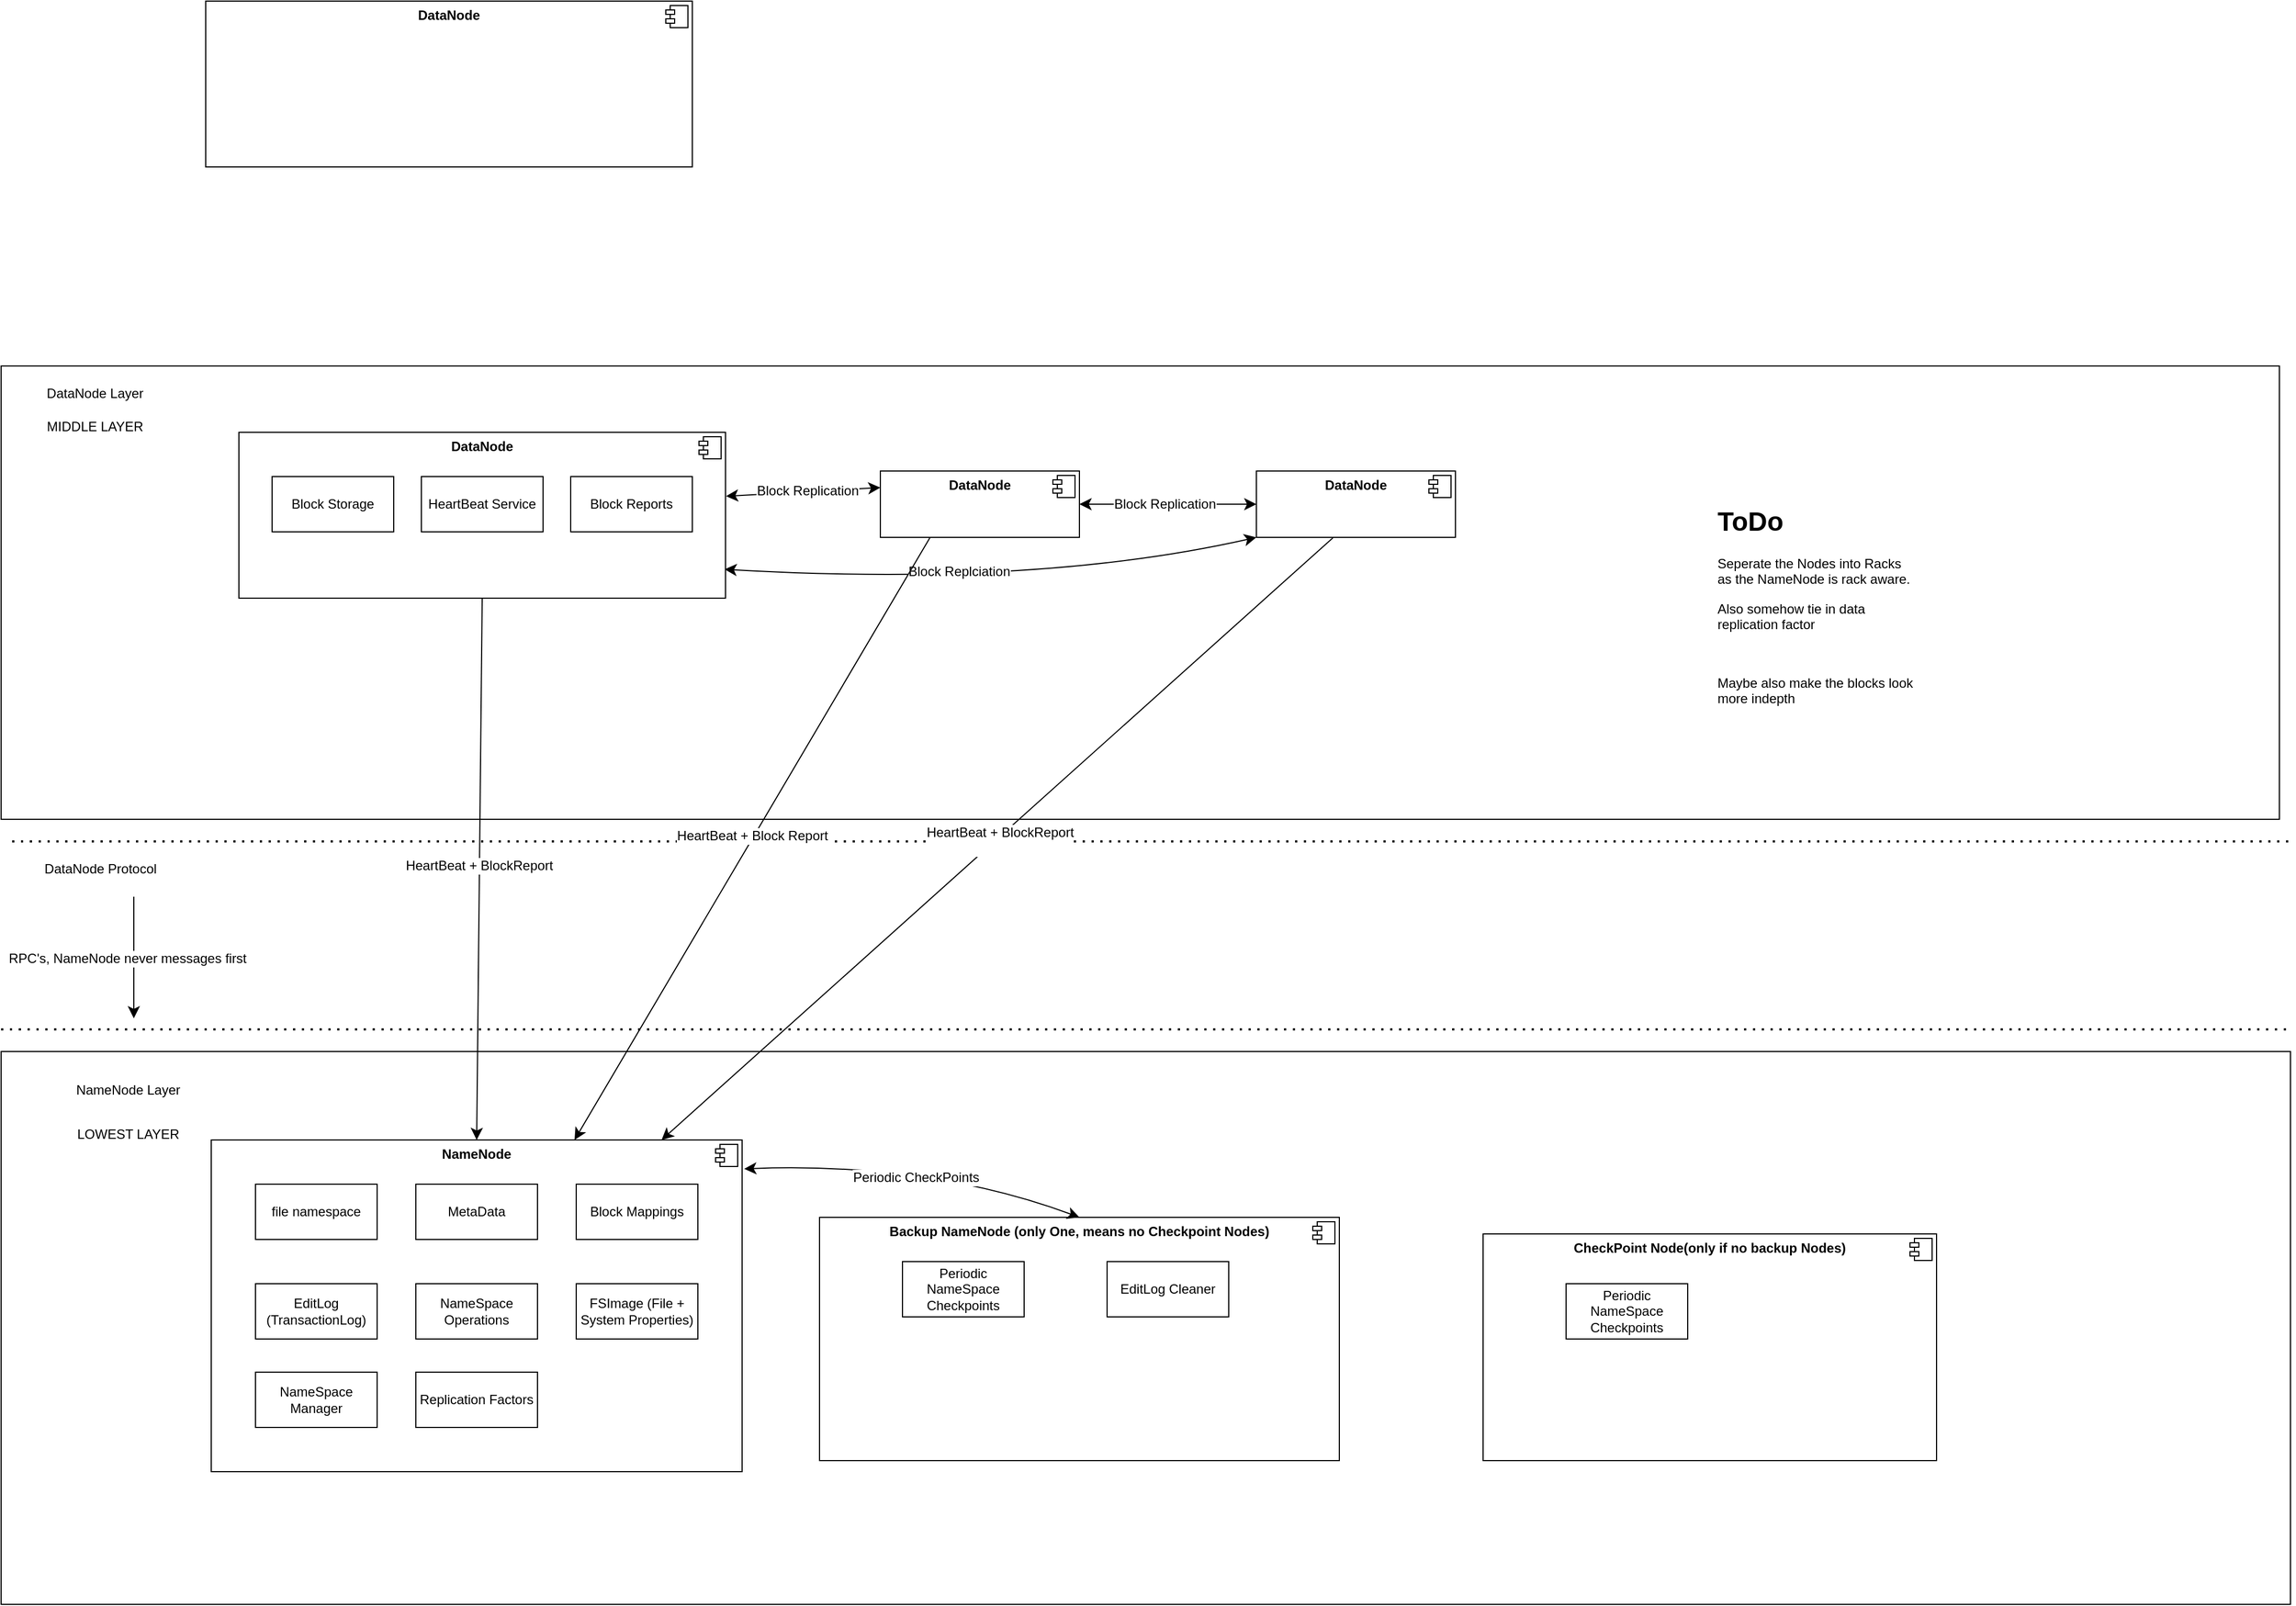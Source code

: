 <mxfile version="28.2.5">
  <diagram name="Page-1" id="KrD1nGRz9nBzj0eb4IKm">
    <mxGraphModel dx="2931" dy="2094" grid="1" gridSize="10" guides="1" tooltips="1" connect="1" arrows="1" fold="1" page="1" pageScale="1" pageWidth="850" pageHeight="1100" math="0" shadow="0">
      <root>
        <mxCell id="0" />
        <mxCell id="1" parent="0" />
        <mxCell id="y0q_RYzRmAZZay-ZsxTT-43" value="" style="rounded=0;whiteSpace=wrap;html=1;" parent="1" vertex="1">
          <mxGeometry x="-790" y="-40" width="2060" height="410" as="geometry" />
        </mxCell>
        <mxCell id="y0q_RYzRmAZZay-ZsxTT-31" value="" style="rounded=0;whiteSpace=wrap;html=1;" parent="1" vertex="1">
          <mxGeometry x="-790" y="580" width="2070" height="500" as="geometry" />
        </mxCell>
        <mxCell id="y0q_RYzRmAZZay-ZsxTT-1" value="&lt;p style=&quot;margin:0px;margin-top:6px;text-align:center;&quot;&gt;&lt;b&gt;NameNode&lt;/b&gt;&lt;/p&gt;&lt;p style=&quot;margin:0px;margin-top:6px;text-align:center;&quot;&gt;&lt;b&gt;&lt;br&gt;&lt;/b&gt;&lt;/p&gt;" style="align=left;overflow=fill;html=1;dropTarget=0;whiteSpace=wrap;" parent="1" vertex="1">
          <mxGeometry x="-600" y="660" width="480" height="300" as="geometry" />
        </mxCell>
        <mxCell id="y0q_RYzRmAZZay-ZsxTT-2" value="" style="shape=component;jettyWidth=8;jettyHeight=4;" parent="y0q_RYzRmAZZay-ZsxTT-1" vertex="1">
          <mxGeometry x="1" width="20" height="20" relative="1" as="geometry">
            <mxPoint x="-24" y="4" as="offset" />
          </mxGeometry>
        </mxCell>
        <mxCell id="y0q_RYzRmAZZay-ZsxTT-7" value="file namespace" style="html=1;whiteSpace=wrap;" parent="1" vertex="1">
          <mxGeometry x="-560" y="700" width="110" height="50" as="geometry" />
        </mxCell>
        <mxCell id="y0q_RYzRmAZZay-ZsxTT-9" value="Block Mappings" style="html=1;whiteSpace=wrap;" parent="1" vertex="1">
          <mxGeometry x="-270" y="700" width="110" height="50" as="geometry" />
        </mxCell>
        <mxCell id="y0q_RYzRmAZZay-ZsxTT-16" value="EditLog (TransactionLog)" style="html=1;whiteSpace=wrap;" parent="1" vertex="1">
          <mxGeometry x="-560" y="790" width="110" height="50" as="geometry" />
        </mxCell>
        <mxCell id="y0q_RYzRmAZZay-ZsxTT-17" value="FSImage (File + System Properties)" style="html=1;whiteSpace=wrap;" parent="1" vertex="1">
          <mxGeometry x="-270" y="790" width="110" height="50" as="geometry" />
        </mxCell>
        <mxCell id="y0q_RYzRmAZZay-ZsxTT-18" value="MetaData" style="html=1;whiteSpace=wrap;" parent="1" vertex="1">
          <mxGeometry x="-415" y="700" width="110" height="50" as="geometry" />
        </mxCell>
        <mxCell id="y0q_RYzRmAZZay-ZsxTT-19" value="NameSpace Operations" style="html=1;whiteSpace=wrap;" parent="1" vertex="1">
          <mxGeometry x="-415" y="790" width="110" height="50" as="geometry" />
        </mxCell>
        <mxCell id="y0q_RYzRmAZZay-ZsxTT-20" value="NameSpace Manager" style="html=1;whiteSpace=wrap;" parent="1" vertex="1">
          <mxGeometry x="-560" y="870" width="110" height="50" as="geometry" />
        </mxCell>
        <mxCell id="y0q_RYzRmAZZay-ZsxTT-21" value="Replication Factors" style="html=1;whiteSpace=wrap;" parent="1" vertex="1">
          <mxGeometry x="-415" y="870" width="110" height="50" as="geometry" />
        </mxCell>
        <mxCell id="y0q_RYzRmAZZay-ZsxTT-22" value="&lt;p style=&quot;margin:0px;margin-top:6px;text-align:center;&quot;&gt;&lt;b&gt;Backup NameNode (only One, means no Checkpoint Nodes)&lt;/b&gt;&lt;/p&gt;" style="align=left;overflow=fill;html=1;dropTarget=0;whiteSpace=wrap;" parent="1" vertex="1">
          <mxGeometry x="-50" y="730" width="470" height="220" as="geometry" />
        </mxCell>
        <mxCell id="y0q_RYzRmAZZay-ZsxTT-23" value="" style="shape=component;jettyWidth=8;jettyHeight=4;" parent="y0q_RYzRmAZZay-ZsxTT-22" vertex="1">
          <mxGeometry x="1" width="20" height="20" relative="1" as="geometry">
            <mxPoint x="-24" y="4" as="offset" />
          </mxGeometry>
        </mxCell>
        <mxCell id="y0q_RYzRmAZZay-ZsxTT-24" style="edgeStyle=none;curved=1;rounded=0;orthogonalLoop=1;jettySize=auto;html=1;exitX=1;exitY=1;exitDx=0;exitDy=0;fontSize=12;startSize=8;endSize=8;" parent="1" source="y0q_RYzRmAZZay-ZsxTT-22" target="y0q_RYzRmAZZay-ZsxTT-22" edge="1">
          <mxGeometry relative="1" as="geometry" />
        </mxCell>
        <mxCell id="y0q_RYzRmAZZay-ZsxTT-25" value="Periodic NameSpace Checkpoints" style="html=1;whiteSpace=wrap;" parent="1" vertex="1">
          <mxGeometry x="25" y="770" width="110" height="50" as="geometry" />
        </mxCell>
        <mxCell id="y0q_RYzRmAZZay-ZsxTT-26" value="&lt;p style=&quot;margin:0px;margin-top:6px;text-align:center;&quot;&gt;&lt;b&gt;CheckPoint Node(only if no backup Nodes)&lt;/b&gt;&lt;/p&gt;" style="align=left;overflow=fill;html=1;dropTarget=0;whiteSpace=wrap;" parent="1" vertex="1">
          <mxGeometry x="550" y="745" width="410" height="205" as="geometry" />
        </mxCell>
        <mxCell id="y0q_RYzRmAZZay-ZsxTT-27" value="" style="shape=component;jettyWidth=8;jettyHeight=4;" parent="y0q_RYzRmAZZay-ZsxTT-26" vertex="1">
          <mxGeometry x="1" width="20" height="20" relative="1" as="geometry">
            <mxPoint x="-24" y="4" as="offset" />
          </mxGeometry>
        </mxCell>
        <mxCell id="y0q_RYzRmAZZay-ZsxTT-28" style="edgeStyle=none;curved=1;rounded=0;orthogonalLoop=1;jettySize=auto;html=1;exitX=1;exitY=1;exitDx=0;exitDy=0;fontSize=12;startSize=8;endSize=8;" parent="1" source="y0q_RYzRmAZZay-ZsxTT-26" target="y0q_RYzRmAZZay-ZsxTT-26" edge="1">
          <mxGeometry relative="1" as="geometry" />
        </mxCell>
        <mxCell id="y0q_RYzRmAZZay-ZsxTT-29" value="Periodic NameSpace Checkpoints" style="html=1;whiteSpace=wrap;" parent="1" vertex="1">
          <mxGeometry x="625" y="790" width="110" height="50" as="geometry" />
        </mxCell>
        <mxCell id="y0q_RYzRmAZZay-ZsxTT-30" value="EditLog Cleaner" style="html=1;whiteSpace=wrap;" parent="1" vertex="1">
          <mxGeometry x="210" y="770" width="110" height="50" as="geometry" />
        </mxCell>
        <mxCell id="y0q_RYzRmAZZay-ZsxTT-32" value="NameNode Layer" style="text;html=1;align=center;verticalAlign=middle;whiteSpace=wrap;rounded=0;" parent="1" vertex="1">
          <mxGeometry x="-760" y="600" width="170" height="30" as="geometry" />
        </mxCell>
        <mxCell id="y0q_RYzRmAZZay-ZsxTT-33" value="LOWEST LAYER" style="text;html=1;align=center;verticalAlign=middle;whiteSpace=wrap;rounded=0;" parent="1" vertex="1">
          <mxGeometry x="-760" y="640" width="170" height="30" as="geometry" />
        </mxCell>
        <mxCell id="y0q_RYzRmAZZay-ZsxTT-34" value="&lt;p style=&quot;margin:0px;margin-top:6px;text-align:center;&quot;&gt;&lt;b&gt;DataNode&lt;/b&gt;&lt;/p&gt;" style="align=left;overflow=fill;html=1;dropTarget=0;whiteSpace=wrap;" parent="1" vertex="1">
          <mxGeometry x="-575" y="20" width="440" height="150" as="geometry" />
        </mxCell>
        <mxCell id="y0q_RYzRmAZZay-ZsxTT-35" value="" style="shape=component;jettyWidth=8;jettyHeight=4;" parent="y0q_RYzRmAZZay-ZsxTT-34" vertex="1">
          <mxGeometry x="1" width="20" height="20" relative="1" as="geometry">
            <mxPoint x="-24" y="4" as="offset" />
          </mxGeometry>
        </mxCell>
        <mxCell id="y0q_RYzRmAZZay-ZsxTT-36" value="Block Storage" style="html=1;whiteSpace=wrap;" parent="1" vertex="1">
          <mxGeometry x="-545" y="60" width="110" height="50" as="geometry" />
        </mxCell>
        <mxCell id="y0q_RYzRmAZZay-ZsxTT-37" value="HeartBeat Service" style="html=1;whiteSpace=wrap;" parent="1" vertex="1">
          <mxGeometry x="-410" y="60" width="110" height="50" as="geometry" />
        </mxCell>
        <mxCell id="y0q_RYzRmAZZay-ZsxTT-38" value="Block Reports" style="html=1;whiteSpace=wrap;" parent="1" vertex="1">
          <mxGeometry x="-275" y="60" width="110" height="50" as="geometry" />
        </mxCell>
        <mxCell id="y0q_RYzRmAZZay-ZsxTT-39" value="&lt;p style=&quot;margin:0px;margin-top:6px;text-align:center;&quot;&gt;&lt;b&gt;DataNode&lt;/b&gt;&lt;/p&gt;" style="align=left;overflow=fill;html=1;dropTarget=0;whiteSpace=wrap;" parent="1" vertex="1">
          <mxGeometry x="5" y="55" width="180" height="60" as="geometry" />
        </mxCell>
        <mxCell id="y0q_RYzRmAZZay-ZsxTT-40" value="" style="shape=component;jettyWidth=8;jettyHeight=4;" parent="y0q_RYzRmAZZay-ZsxTT-39" vertex="1">
          <mxGeometry x="1" width="20" height="20" relative="1" as="geometry">
            <mxPoint x="-24" y="4" as="offset" />
          </mxGeometry>
        </mxCell>
        <mxCell id="y0q_RYzRmAZZay-ZsxTT-41" value="&lt;p style=&quot;margin:0px;margin-top:6px;text-align:center;&quot;&gt;&lt;b&gt;DataNode&lt;/b&gt;&lt;/p&gt;" style="align=left;overflow=fill;html=1;dropTarget=0;whiteSpace=wrap;" parent="1" vertex="1">
          <mxGeometry x="345" y="55" width="180" height="60" as="geometry" />
        </mxCell>
        <mxCell id="y0q_RYzRmAZZay-ZsxTT-42" value="" style="shape=component;jettyWidth=8;jettyHeight=4;" parent="y0q_RYzRmAZZay-ZsxTT-41" vertex="1">
          <mxGeometry x="1" width="20" height="20" relative="1" as="geometry">
            <mxPoint x="-24" y="4" as="offset" />
          </mxGeometry>
        </mxCell>
        <mxCell id="y0q_RYzRmAZZay-ZsxTT-44" value="DataNode Layer" style="text;html=1;align=center;verticalAlign=middle;whiteSpace=wrap;rounded=0;" parent="1" vertex="1">
          <mxGeometry x="-765" y="-30" width="120" height="30" as="geometry" />
        </mxCell>
        <mxCell id="y0q_RYzRmAZZay-ZsxTT-45" value="MIDDLE LAYER" style="text;html=1;align=center;verticalAlign=middle;whiteSpace=wrap;rounded=0;" parent="1" vertex="1">
          <mxGeometry x="-765" width="120" height="30" as="geometry" />
        </mxCell>
        <mxCell id="y0q_RYzRmAZZay-ZsxTT-46" value="&lt;p style=&quot;margin:0px;margin-top:6px;text-align:center;&quot;&gt;&lt;b&gt;DataNode&lt;/b&gt;&lt;/p&gt;" style="align=left;overflow=fill;html=1;dropTarget=0;whiteSpace=wrap;" parent="1" vertex="1">
          <mxGeometry x="-605" y="-370" width="440" height="150" as="geometry" />
        </mxCell>
        <mxCell id="y0q_RYzRmAZZay-ZsxTT-47" value="" style="shape=component;jettyWidth=8;jettyHeight=4;" parent="y0q_RYzRmAZZay-ZsxTT-46" vertex="1">
          <mxGeometry x="1" width="20" height="20" relative="1" as="geometry">
            <mxPoint x="-24" y="4" as="offset" />
          </mxGeometry>
        </mxCell>
        <mxCell id="y0q_RYzRmAZZay-ZsxTT-48" value="" style="endArrow=classic;startArrow=classic;html=1;rounded=0;fontSize=12;startSize=8;endSize=8;curved=1;exitX=1.004;exitY=0.087;exitDx=0;exitDy=0;exitPerimeter=0;entryX=0.5;entryY=0;entryDx=0;entryDy=0;" parent="1" source="y0q_RYzRmAZZay-ZsxTT-1" target="y0q_RYzRmAZZay-ZsxTT-22" edge="1">
          <mxGeometry width="50" height="50" relative="1" as="geometry">
            <mxPoint x="430" y="480" as="sourcePoint" />
            <mxPoint x="480" y="430" as="targetPoint" />
            <Array as="points">
              <mxPoint x="50" y="680" />
            </Array>
          </mxGeometry>
        </mxCell>
        <mxCell id="y0q_RYzRmAZZay-ZsxTT-49" value="Periodic CheckPoints" style="edgeLabel;html=1;align=center;verticalAlign=middle;resizable=0;points=[];fontSize=12;" parent="y0q_RYzRmAZZay-ZsxTT-48" vertex="1" connectable="0">
          <mxGeometry x="-0.014" y="-13" relative="1" as="geometry">
            <mxPoint as="offset" />
          </mxGeometry>
        </mxCell>
        <mxCell id="y0q_RYzRmAZZay-ZsxTT-50" value="" style="endArrow=classic;startArrow=classic;html=1;rounded=0;fontSize=12;startSize=8;endSize=8;curved=1;entryX=1.001;entryY=0.385;entryDx=0;entryDy=0;entryPerimeter=0;exitX=0;exitY=0.25;exitDx=0;exitDy=0;" parent="1" source="y0q_RYzRmAZZay-ZsxTT-39" target="y0q_RYzRmAZZay-ZsxTT-34" edge="1">
          <mxGeometry width="50" height="50" relative="1" as="geometry">
            <mxPoint x="255" y="330" as="sourcePoint" />
            <mxPoint x="305" y="280" as="targetPoint" />
          </mxGeometry>
        </mxCell>
        <mxCell id="y0q_RYzRmAZZay-ZsxTT-51" value="Block Replication" style="edgeLabel;html=1;align=center;verticalAlign=middle;resizable=0;points=[];fontSize=12;" parent="y0q_RYzRmAZZay-ZsxTT-50" vertex="1" connectable="0">
          <mxGeometry x="-0.045" y="-1" relative="1" as="geometry">
            <mxPoint as="offset" />
          </mxGeometry>
        </mxCell>
        <mxCell id="y0q_RYzRmAZZay-ZsxTT-52" value="" style="endArrow=classic;startArrow=classic;html=1;rounded=0;fontSize=12;startSize=8;endSize=8;curved=1;entryX=0;entryY=0.5;entryDx=0;entryDy=0;exitX=1;exitY=0.5;exitDx=0;exitDy=0;" parent="1" source="y0q_RYzRmAZZay-ZsxTT-39" target="y0q_RYzRmAZZay-ZsxTT-41" edge="1">
          <mxGeometry width="50" height="50" relative="1" as="geometry">
            <mxPoint x="115" y="180" as="sourcePoint" />
            <mxPoint x="165" y="130" as="targetPoint" />
          </mxGeometry>
        </mxCell>
        <mxCell id="y0q_RYzRmAZZay-ZsxTT-53" value="Block Replication" style="edgeLabel;html=1;align=center;verticalAlign=middle;resizable=0;points=[];fontSize=12;" parent="y0q_RYzRmAZZay-ZsxTT-52" vertex="1" connectable="0">
          <mxGeometry x="-0.044" relative="1" as="geometry">
            <mxPoint as="offset" />
          </mxGeometry>
        </mxCell>
        <mxCell id="y0q_RYzRmAZZay-ZsxTT-54" value="" style="endArrow=classic;startArrow=classic;html=1;rounded=0;fontSize=12;startSize=8;endSize=8;curved=1;exitX=0.998;exitY=0.826;exitDx=0;exitDy=0;exitPerimeter=0;entryX=0;entryY=1;entryDx=0;entryDy=0;" parent="1" source="y0q_RYzRmAZZay-ZsxTT-34" target="y0q_RYzRmAZZay-ZsxTT-41" edge="1">
          <mxGeometry width="50" height="50" relative="1" as="geometry">
            <mxPoint x="115" y="180" as="sourcePoint" />
            <mxPoint x="165" y="130" as="targetPoint" />
            <Array as="points">
              <mxPoint x="145" y="160" />
            </Array>
          </mxGeometry>
        </mxCell>
        <mxCell id="y0q_RYzRmAZZay-ZsxTT-55" value="Block Replciation" style="edgeLabel;html=1;align=center;verticalAlign=middle;resizable=0;points=[];fontSize=12;" parent="y0q_RYzRmAZZay-ZsxTT-54" vertex="1" connectable="0">
          <mxGeometry x="-0.132" y="10" relative="1" as="geometry">
            <mxPoint as="offset" />
          </mxGeometry>
        </mxCell>
        <mxCell id="h_s1Iq67YSlkJ2WF-TGh-1" value="" style="endArrow=none;dashed=1;html=1;dashPattern=1 3;strokeWidth=2;rounded=0;fontSize=12;startSize=8;endSize=8;curved=1;" edge="1" parent="1">
          <mxGeometry width="50" height="50" relative="1" as="geometry">
            <mxPoint x="-780" y="390" as="sourcePoint" />
            <mxPoint x="1280" y="390" as="targetPoint" />
          </mxGeometry>
        </mxCell>
        <mxCell id="h_s1Iq67YSlkJ2WF-TGh-2" value="" style="endArrow=none;dashed=1;html=1;dashPattern=1 3;strokeWidth=2;rounded=0;fontSize=12;startSize=8;endSize=8;curved=1;" edge="1" parent="1">
          <mxGeometry width="50" height="50" relative="1" as="geometry">
            <mxPoint x="-790" y="560" as="sourcePoint" />
            <mxPoint x="1281.538" y="560" as="targetPoint" />
          </mxGeometry>
        </mxCell>
        <mxCell id="h_s1Iq67YSlkJ2WF-TGh-3" value="DataNode Protocol" style="text;html=1;align=center;verticalAlign=middle;whiteSpace=wrap;rounded=0;" vertex="1" parent="1">
          <mxGeometry x="-780" y="400" width="160" height="30" as="geometry" />
        </mxCell>
        <mxCell id="h_s1Iq67YSlkJ2WF-TGh-4" value="" style="endArrow=classic;html=1;rounded=0;fontSize=12;startSize=8;endSize=8;curved=1;exitX=0.5;exitY=1;exitDx=0;exitDy=0;entryX=0.5;entryY=0;entryDx=0;entryDy=0;" edge="1" parent="1" source="y0q_RYzRmAZZay-ZsxTT-34" target="y0q_RYzRmAZZay-ZsxTT-1">
          <mxGeometry width="50" height="50" relative="1" as="geometry">
            <mxPoint x="-310" y="420" as="sourcePoint" />
            <mxPoint x="50" y="400" as="targetPoint" />
          </mxGeometry>
        </mxCell>
        <mxCell id="h_s1Iq67YSlkJ2WF-TGh-9" value="HeartBeat + BlockReport" style="edgeLabel;html=1;align=center;verticalAlign=middle;resizable=0;points=[];fontSize=12;" vertex="1" connectable="0" parent="h_s1Iq67YSlkJ2WF-TGh-4">
          <mxGeometry x="-0.015" y="-1" relative="1" as="geometry">
            <mxPoint as="offset" />
          </mxGeometry>
        </mxCell>
        <mxCell id="h_s1Iq67YSlkJ2WF-TGh-5" value="" style="endArrow=classic;html=1;rounded=0;fontSize=12;startSize=8;endSize=8;curved=1;exitX=0.25;exitY=1;exitDx=0;exitDy=0;" edge="1" parent="1" source="y0q_RYzRmAZZay-ZsxTT-39" target="y0q_RYzRmAZZay-ZsxTT-1">
          <mxGeometry width="50" height="50" relative="1" as="geometry">
            <mxPoint x="-55" y="480" as="sourcePoint" />
            <mxPoint x="-60" y="970" as="targetPoint" />
          </mxGeometry>
        </mxCell>
        <mxCell id="h_s1Iq67YSlkJ2WF-TGh-8" value="HeartBeat + Block Report" style="edgeLabel;html=1;align=center;verticalAlign=middle;resizable=0;points=[];fontSize=12;" vertex="1" connectable="0" parent="h_s1Iq67YSlkJ2WF-TGh-5">
          <mxGeometry x="-0.008" y="-2" relative="1" as="geometry">
            <mxPoint as="offset" />
          </mxGeometry>
        </mxCell>
        <mxCell id="h_s1Iq67YSlkJ2WF-TGh-6" value="" style="endArrow=classic;html=1;rounded=0;fontSize=12;startSize=8;endSize=8;curved=1;exitX=0.384;exitY=1.008;exitDx=0;exitDy=0;exitPerimeter=0;" edge="1" parent="1" source="y0q_RYzRmAZZay-ZsxTT-41" target="y0q_RYzRmAZZay-ZsxTT-1">
          <mxGeometry width="50" height="50" relative="1" as="geometry">
            <mxPoint x="135" y="440" as="sourcePoint" />
            <mxPoint x="130" y="930" as="targetPoint" />
          </mxGeometry>
        </mxCell>
        <mxCell id="h_s1Iq67YSlkJ2WF-TGh-7" value="HeartBeat + BlockReport&lt;div&gt;&lt;br&gt;&lt;/div&gt;" style="edgeLabel;html=1;align=center;verticalAlign=middle;resizable=0;points=[];fontSize=12;" vertex="1" connectable="0" parent="h_s1Iq67YSlkJ2WF-TGh-6">
          <mxGeometry x="-0.001" y="2" relative="1" as="geometry">
            <mxPoint x="1" as="offset" />
          </mxGeometry>
        </mxCell>
        <mxCell id="h_s1Iq67YSlkJ2WF-TGh-10" value="&lt;h1 style=&quot;margin-top: 0px;&quot;&gt;ToDo&lt;/h1&gt;&lt;p&gt;Seperate the Nodes into Racks as the NameNode is rack aware.&lt;/p&gt;&lt;p&gt;Also somehow tie in data replication factor&lt;/p&gt;&lt;p&gt;&lt;br&gt;&lt;/p&gt;&lt;p&gt;Maybe also make the blocks look more indepth&lt;/p&gt;&lt;p&gt;&lt;br&gt;&lt;/p&gt;" style="text;html=1;whiteSpace=wrap;overflow=hidden;rounded=0;" vertex="1" parent="1">
          <mxGeometry x="760" y="80" width="180" height="250" as="geometry" />
        </mxCell>
        <mxCell id="h_s1Iq67YSlkJ2WF-TGh-11" value="" style="endArrow=classic;html=1;rounded=0;fontSize=12;startSize=8;endSize=8;curved=1;" edge="1" parent="1">
          <mxGeometry width="50" height="50" relative="1" as="geometry">
            <mxPoint x="-670" y="440" as="sourcePoint" />
            <mxPoint x="-670" y="550" as="targetPoint" />
          </mxGeometry>
        </mxCell>
        <mxCell id="h_s1Iq67YSlkJ2WF-TGh-12" value="RPC&#39;s, NameNode never messages first" style="edgeLabel;html=1;align=center;verticalAlign=middle;resizable=0;points=[];fontSize=12;" vertex="1" connectable="0" parent="h_s1Iq67YSlkJ2WF-TGh-11">
          <mxGeometry x="0.011" y="-6" relative="1" as="geometry">
            <mxPoint as="offset" />
          </mxGeometry>
        </mxCell>
      </root>
    </mxGraphModel>
  </diagram>
</mxfile>
